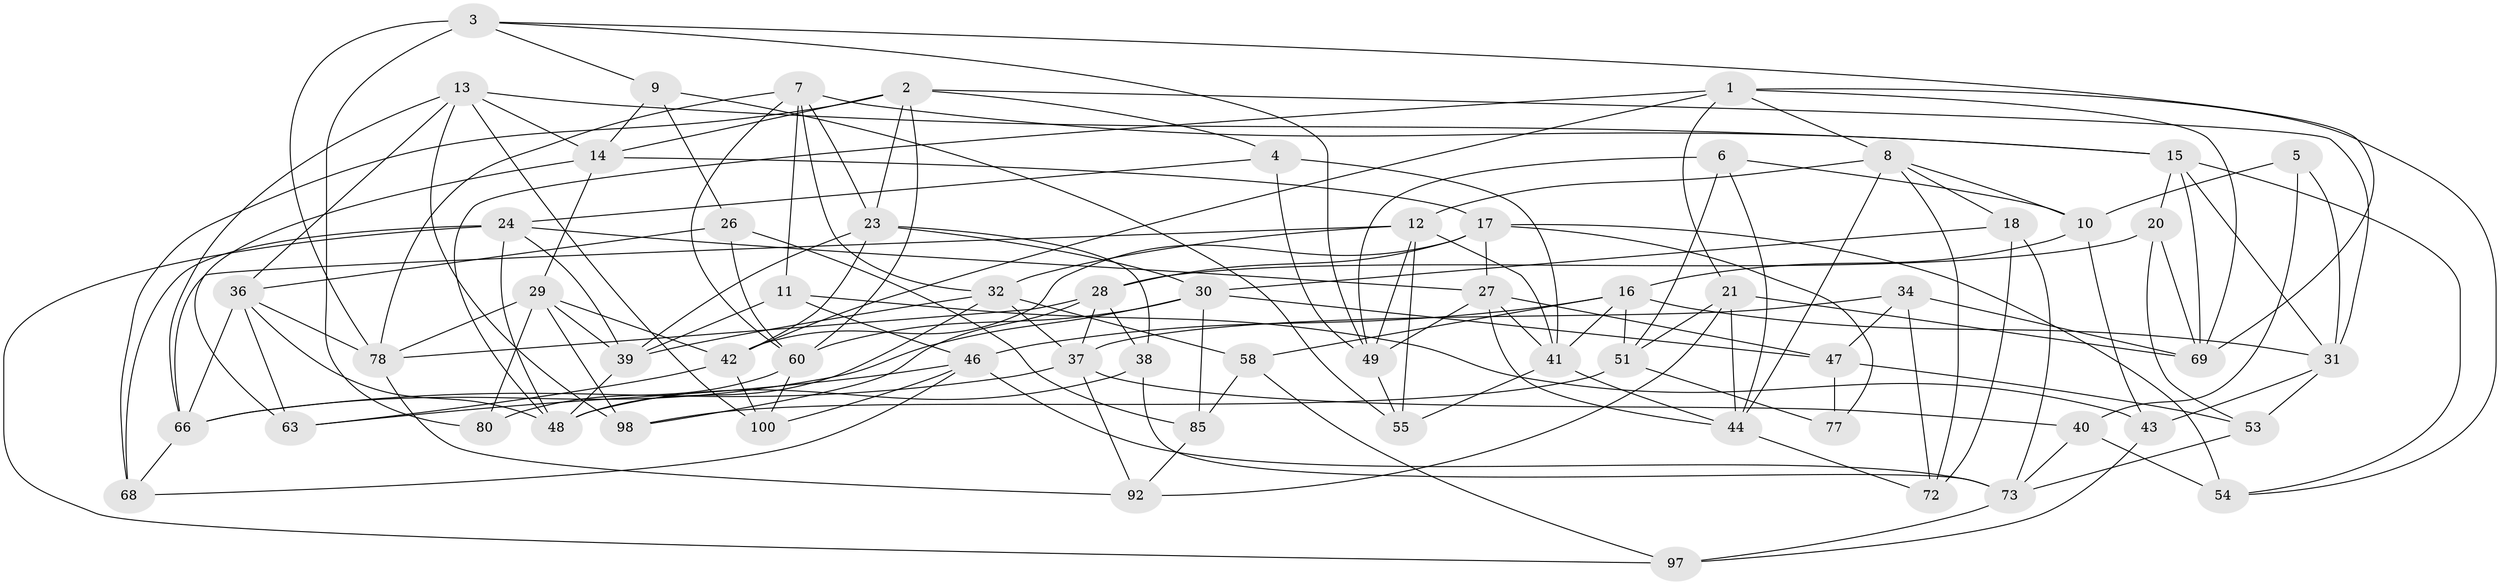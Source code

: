 // original degree distribution, {4: 1.0}
// Generated by graph-tools (version 1.1) at 2025/11/02/21/25 10:11:16]
// undirected, 63 vertices, 159 edges
graph export_dot {
graph [start="1"]
  node [color=gray90,style=filled];
  1 [super="+45"];
  2 [super="+22"];
  3 [super="+90"];
  4;
  5;
  6;
  7 [super="+83"];
  8 [super="+93"];
  9;
  10 [super="+75"];
  11;
  12 [super="+19"];
  13 [super="+76"];
  14 [super="+89"];
  15 [super="+67"];
  16 [super="+79"];
  17 [super="+96"];
  18;
  20;
  21 [super="+35"];
  23 [super="+25"];
  24 [super="+52"];
  26;
  27 [super="+33"];
  28 [super="+81"];
  29 [super="+84"];
  30 [super="+61"];
  31 [super="+82"];
  32 [super="+62"];
  34;
  36 [super="+57"];
  37 [super="+87"];
  38;
  39 [super="+50"];
  40;
  41 [super="+59"];
  42 [super="+56"];
  43;
  44 [super="+95"];
  46 [super="+86"];
  47 [super="+74"];
  48 [super="+65"];
  49 [super="+71"];
  51 [super="+64"];
  53;
  54;
  55;
  58;
  60 [super="+70"];
  63;
  66 [super="+88"];
  68;
  69 [super="+91"];
  72;
  73 [super="+99"];
  77;
  78 [super="+94"];
  80;
  85;
  92;
  97;
  98;
  100;
  1 -- 54;
  1 -- 48;
  1 -- 69;
  1 -- 21;
  1 -- 8;
  1 -- 42;
  2 -- 68;
  2 -- 23;
  2 -- 4;
  2 -- 60;
  2 -- 14;
  2 -- 31;
  3 -- 78;
  3 -- 9;
  3 -- 80 [weight=2];
  3 -- 69;
  3 -- 49;
  4 -- 49;
  4 -- 41;
  4 -- 24;
  5 -- 40;
  5 -- 10 [weight=2];
  5 -- 31;
  6 -- 10;
  6 -- 44;
  6 -- 49;
  6 -- 51;
  7 -- 11;
  7 -- 15;
  7 -- 78;
  7 -- 32;
  7 -- 60;
  7 -- 23;
  8 -- 18;
  8 -- 72;
  8 -- 44;
  8 -- 10;
  8 -- 12;
  9 -- 14;
  9 -- 26;
  9 -- 55;
  10 -- 16;
  10 -- 43;
  11 -- 46;
  11 -- 39;
  11 -- 43;
  12 -- 41;
  12 -- 49;
  12 -- 32;
  12 -- 55;
  12 -- 66;
  13 -- 100;
  13 -- 66;
  13 -- 36;
  13 -- 98;
  13 -- 14;
  13 -- 15;
  14 -- 63;
  14 -- 17;
  14 -- 29;
  15 -- 20;
  15 -- 31;
  15 -- 69;
  15 -- 54;
  16 -- 46;
  16 -- 58;
  16 -- 51;
  16 -- 31;
  16 -- 41;
  17 -- 54;
  17 -- 42;
  17 -- 27;
  17 -- 77;
  17 -- 28;
  18 -- 30;
  18 -- 73;
  18 -- 72;
  20 -- 53;
  20 -- 69;
  20 -- 28;
  21 -- 51 [weight=2];
  21 -- 92;
  21 -- 44;
  21 -- 69;
  23 -- 42;
  23 -- 39;
  23 -- 30;
  23 -- 38;
  24 -- 68;
  24 -- 27;
  24 -- 39;
  24 -- 97;
  24 -- 48;
  26 -- 85;
  26 -- 60;
  26 -- 36;
  27 -- 49;
  27 -- 44;
  27 -- 47;
  27 -- 41;
  28 -- 38;
  28 -- 37;
  28 -- 78;
  28 -- 98;
  29 -- 80;
  29 -- 78;
  29 -- 42;
  29 -- 98;
  29 -- 39;
  30 -- 60;
  30 -- 66;
  30 -- 85;
  30 -- 47;
  31 -- 43;
  31 -- 53;
  32 -- 58;
  32 -- 48;
  32 -- 37;
  32 -- 39;
  34 -- 72;
  34 -- 69;
  34 -- 47;
  34 -- 37;
  36 -- 66;
  36 -- 78;
  36 -- 63;
  36 -- 48;
  37 -- 40;
  37 -- 92;
  37 -- 66;
  38 -- 73;
  38 -- 48;
  39 -- 48;
  40 -- 54;
  40 -- 73;
  41 -- 55;
  41 -- 44;
  42 -- 63;
  42 -- 100;
  43 -- 97;
  44 -- 72;
  46 -- 63;
  46 -- 73;
  46 -- 100;
  46 -- 68;
  47 -- 77 [weight=2];
  47 -- 53;
  49 -- 55;
  51 -- 77;
  51 -- 98;
  53 -- 73;
  58 -- 97;
  58 -- 85;
  60 -- 80;
  60 -- 100;
  66 -- 68;
  73 -- 97;
  78 -- 92;
  85 -- 92;
}
